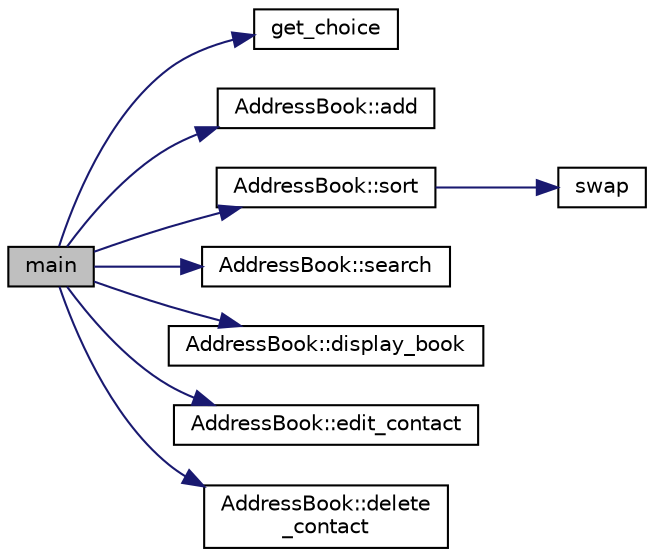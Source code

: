 digraph "main"
{
  edge [fontname="Helvetica",fontsize="10",labelfontname="Helvetica",labelfontsize="10"];
  node [fontname="Helvetica",fontsize="10",shape=record];
  rankdir="LR";
  Node1 [label="main",height=0.2,width=0.4,color="black", fillcolor="grey75", style="filled", fontcolor="black"];
  Node1 -> Node2 [color="midnightblue",fontsize="10",style="solid"];
  Node2 [label="get_choice",height=0.2,width=0.4,color="black", fillcolor="white", style="filled",URL="$AddressBook2_8cpp.html#a05384db5c538ff4331381261c758f897"];
  Node1 -> Node3 [color="midnightblue",fontsize="10",style="solid"];
  Node3 [label="AddressBook::add",height=0.2,width=0.4,color="black", fillcolor="white", style="filled",URL="$classAddressBook.html#a55d96137f232d3a52ffb51917d31b32b"];
  Node1 -> Node4 [color="midnightblue",fontsize="10",style="solid"];
  Node4 [label="AddressBook::sort",height=0.2,width=0.4,color="black", fillcolor="white", style="filled",URL="$classAddressBook.html#a7021de85815ec3aed9d2173fc15faa9b"];
  Node4 -> Node5 [color="midnightblue",fontsize="10",style="solid"];
  Node5 [label="swap",height=0.2,width=0.4,color="black", fillcolor="white", style="filled",URL="$AddressBook2_8cpp.html#a5cd138fa046f34ab9825f38080786c77"];
  Node1 -> Node6 [color="midnightblue",fontsize="10",style="solid"];
  Node6 [label="AddressBook::search",height=0.2,width=0.4,color="black", fillcolor="white", style="filled",URL="$classAddressBook.html#ae4483418575343aa8d53244365a7e475"];
  Node1 -> Node7 [color="midnightblue",fontsize="10",style="solid"];
  Node7 [label="AddressBook::display_book",height=0.2,width=0.4,color="black", fillcolor="white", style="filled",URL="$classAddressBook.html#ade80a4ffa27ed8a4f9c5c62372d34ea3"];
  Node1 -> Node8 [color="midnightblue",fontsize="10",style="solid"];
  Node8 [label="AddressBook::edit_contact",height=0.2,width=0.4,color="black", fillcolor="white", style="filled",URL="$classAddressBook.html#a524c975a4983e6a0b50f1e89acafa6bb"];
  Node1 -> Node9 [color="midnightblue",fontsize="10",style="solid"];
  Node9 [label="AddressBook::delete\l_contact",height=0.2,width=0.4,color="black", fillcolor="white", style="filled",URL="$classAddressBook.html#a96636dca787ba1a6e3d6ab7b8eb55e45"];
}
